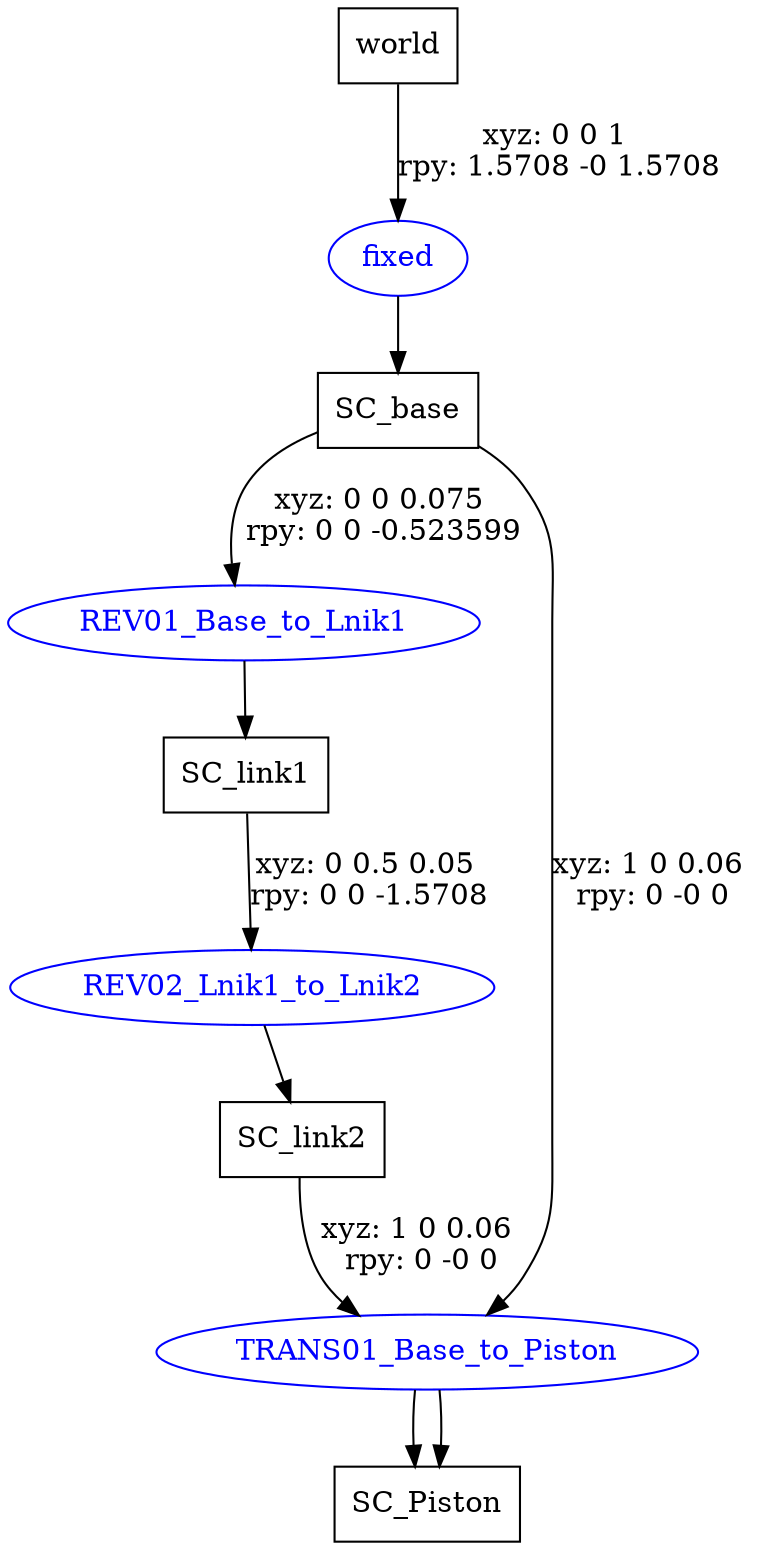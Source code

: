 digraph G {
node [shape=box];
"world" [label="world"];
"SC_base" [label="SC_base"];
"SC_link1" [label="SC_link1"];
"SC_link2" [label="SC_link2"];
"SC_Piston" [label="SC_Piston"];
"SC_Piston" [label="SC_Piston"];
node [shape=ellipse, color=blue, fontcolor=blue];
"world" -> "fixed" [label="xyz: 0 0 1 \nrpy: 1.5708 -0 1.5708"]
"fixed" -> "SC_base"
"SC_base" -> "REV01_Base_to_Lnik1" [label="xyz: 0 0 0.075 \nrpy: 0 0 -0.523599"]
"REV01_Base_to_Lnik1" -> "SC_link1"
"SC_link1" -> "REV02_Lnik1_to_Lnik2" [label="xyz: 0 0.5 0.05 \nrpy: 0 0 -1.5708"]
"REV02_Lnik1_to_Lnik2" -> "SC_link2"
"SC_link2" -> "TRANS01_Base_to_Piston" [label="xyz: 1 0 0.06 \nrpy: 0 -0 0"]
"TRANS01_Base_to_Piston" -> "SC_Piston"
"SC_base" -> "TRANS01_Base_to_Piston" [label="xyz: 1 0 0.06 \nrpy: 0 -0 0"]
"TRANS01_Base_to_Piston" -> "SC_Piston"
}
